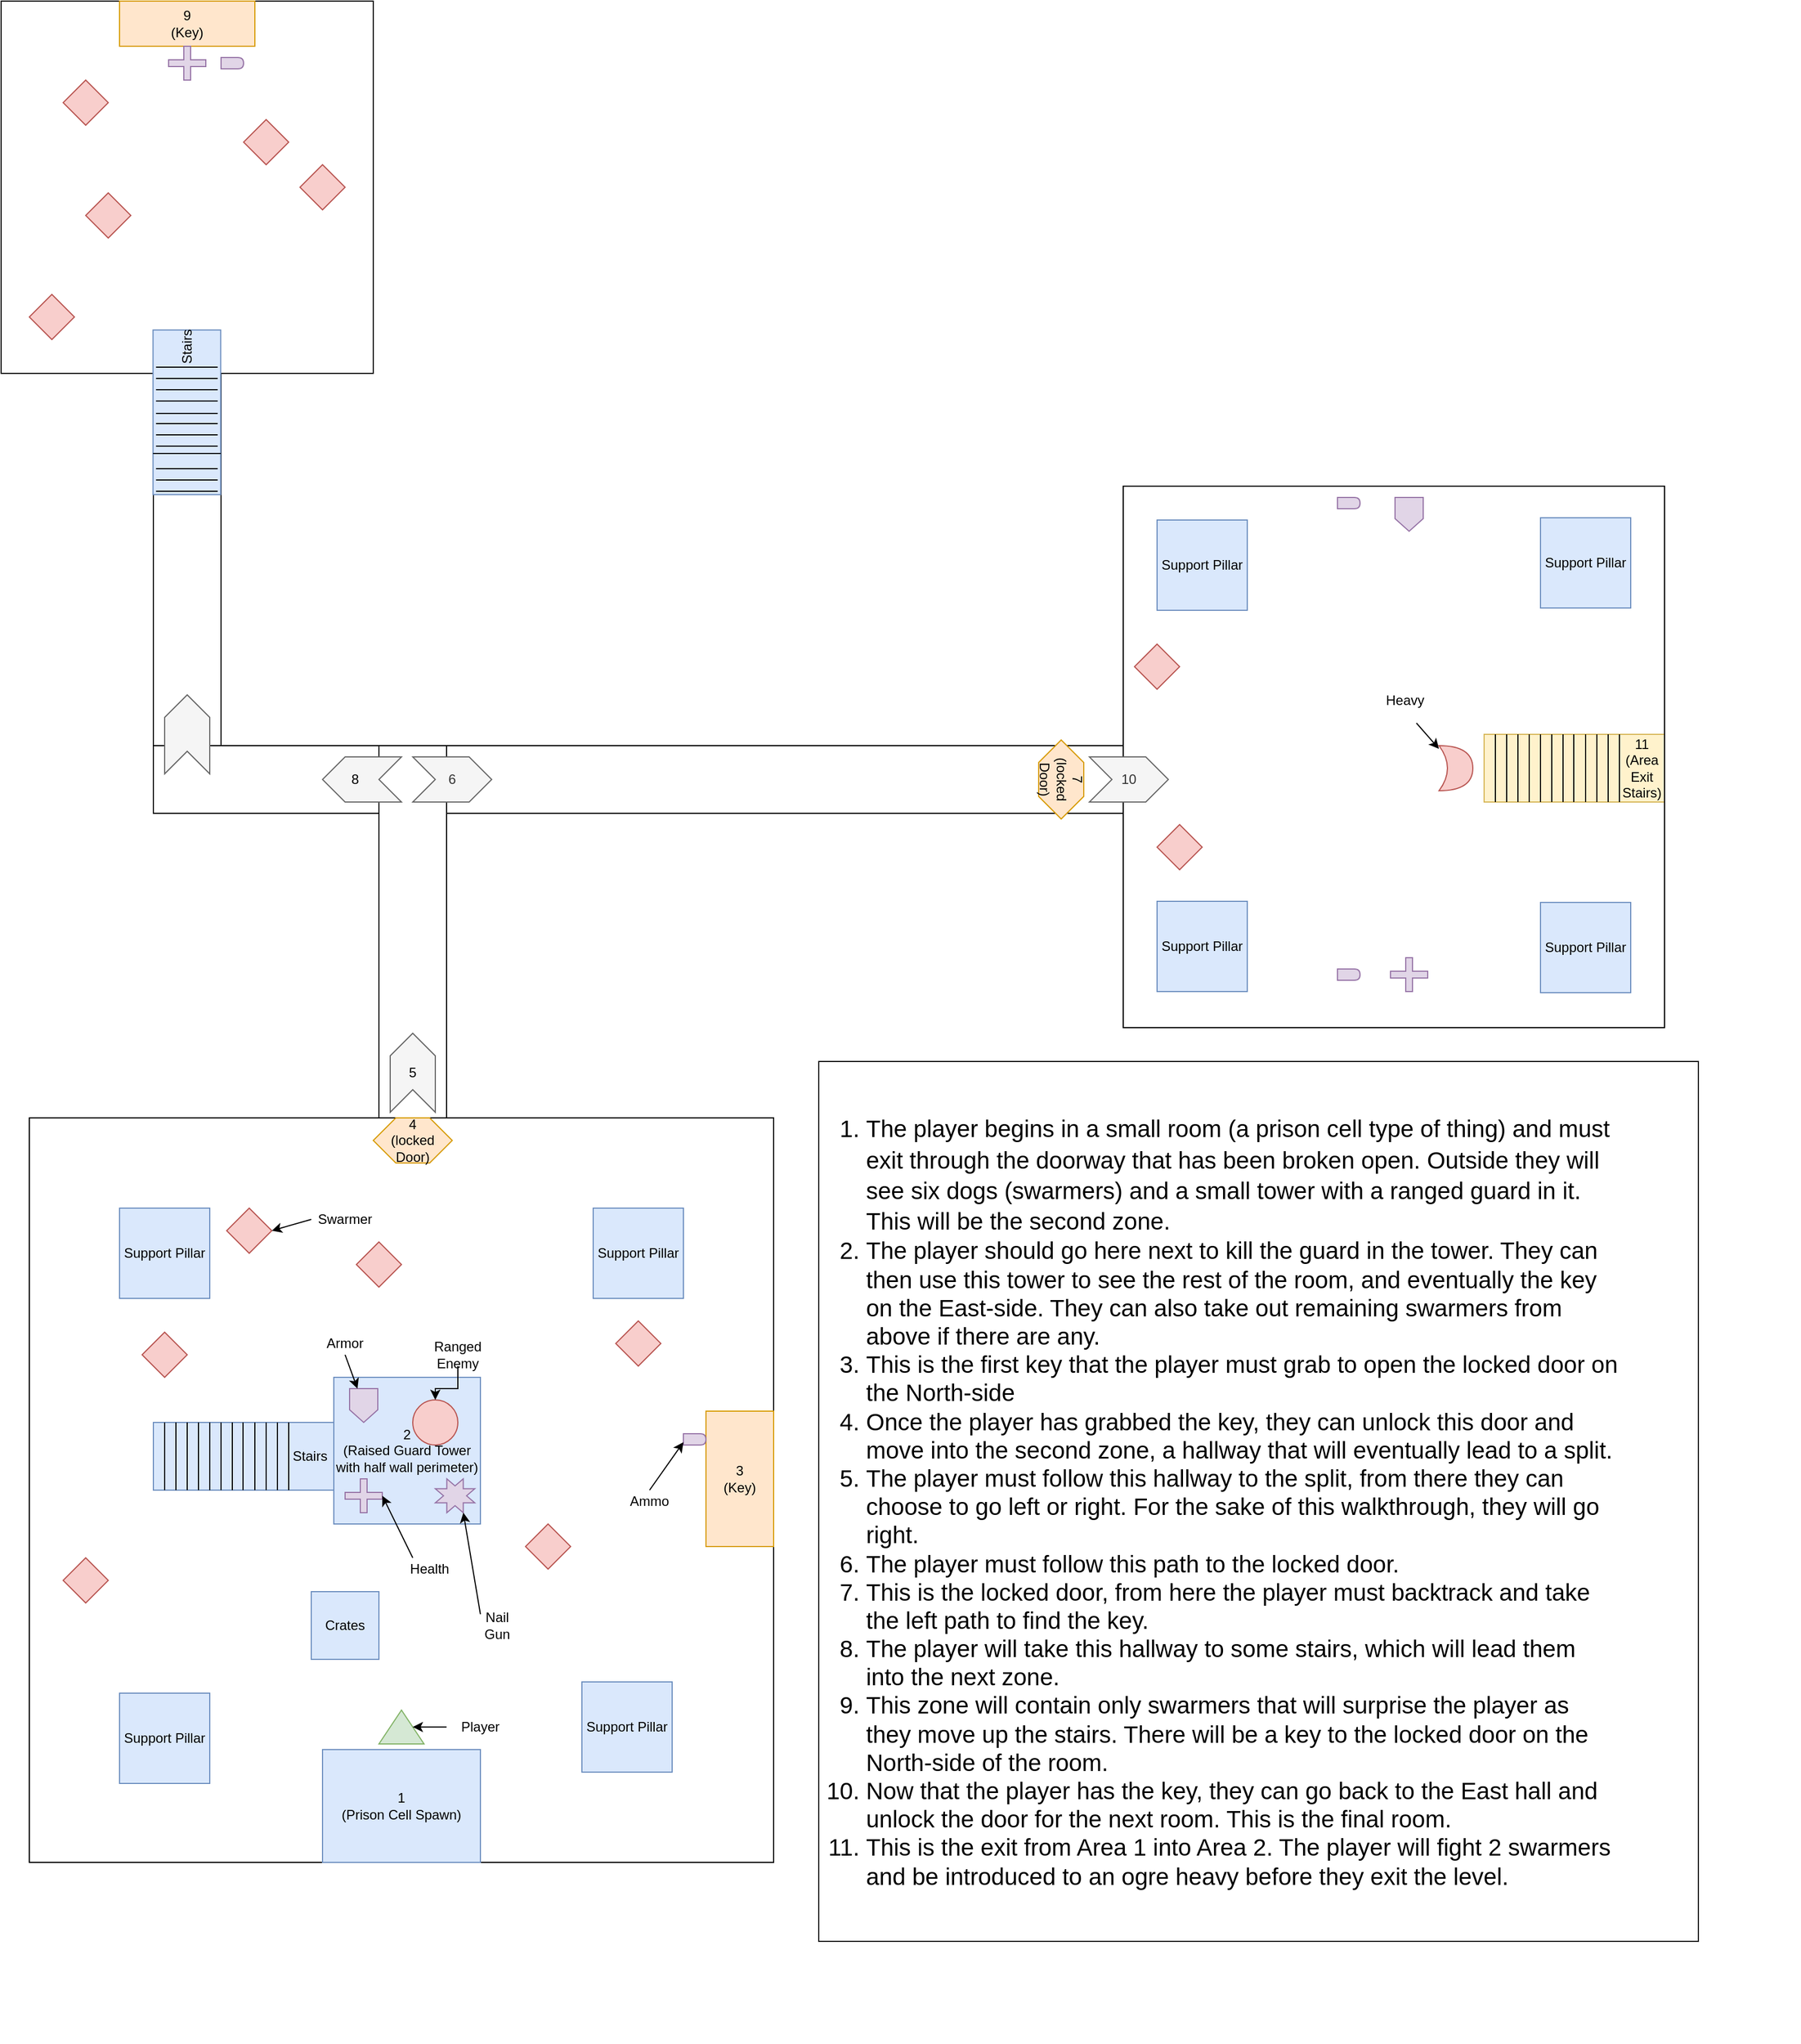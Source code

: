 <mxfile version="13.10.0" type="device"><diagram id="8v-lRkblbyif9w5Rc5iZ" name="Page-1"><mxGraphModel dx="3453" dy="3010" grid="1" gridSize="10" guides="1" tooltips="1" connect="1" arrows="1" fold="1" page="1" pageScale="1" pageWidth="850" pageHeight="1100" math="0" shadow="0"><root><mxCell id="0"/><mxCell id="1" parent="0"/><mxCell id="fHcggR1g-hDnvcwpZbSU-1" value="" style="whiteSpace=wrap;html=1;aspect=fixed;fillColor=none;" parent="1" vertex="1"><mxGeometry x="80" y="80" width="660" height="660" as="geometry"/></mxCell><mxCell id="fHcggR1g-hDnvcwpZbSU-3" value="1&lt;br&gt;(Prison Cell Spawn)" style="rounded=0;whiteSpace=wrap;html=1;fillColor=#dae8fc;strokeColor=#6c8ebf;" parent="1" vertex="1"><mxGeometry x="340" y="640" width="140" height="100" as="geometry"/></mxCell><mxCell id="fHcggR1g-hDnvcwpZbSU-4" value="Support Pillar" style="whiteSpace=wrap;html=1;aspect=fixed;fillColor=#dae8fc;strokeColor=#6c8ebf;" parent="1" vertex="1"><mxGeometry x="160" y="160" width="80" height="80" as="geometry"/></mxCell><mxCell id="fHcggR1g-hDnvcwpZbSU-26" value="" style="triangle;whiteSpace=wrap;html=1;fillColor=#d5e8d4;rotation=-90;strokeColor=#82b366;" parent="1" vertex="1"><mxGeometry x="395" y="600" width="30" height="40" as="geometry"/></mxCell><mxCell id="fHcggR1g-hDnvcwpZbSU-27" value="" style="endArrow=classic;html=1;entryX=0.5;entryY=1;entryDx=0;entryDy=0;" parent="1" target="fHcggR1g-hDnvcwpZbSU-26" edge="1"><mxGeometry width="50" height="50" relative="1" as="geometry"><mxPoint x="450" y="620" as="sourcePoint"/><mxPoint x="540" y="590" as="targetPoint"/></mxGeometry></mxCell><mxCell id="fHcggR1g-hDnvcwpZbSU-28" value="Player" style="text;html=1;strokeColor=none;fillColor=none;align=center;verticalAlign=middle;whiteSpace=wrap;rounded=0;" parent="1" vertex="1"><mxGeometry x="460" y="610" width="40" height="20" as="geometry"/></mxCell><mxCell id="fHcggR1g-hDnvcwpZbSU-30" value="Crates" style="whiteSpace=wrap;html=1;aspect=fixed;fillColor=#dae8fc;strokeColor=#6c8ebf;" parent="1" vertex="1"><mxGeometry x="330" y="500" width="60" height="60" as="geometry"/></mxCell><mxCell id="fHcggR1g-hDnvcwpZbSU-31" value="" style="rounded=0;whiteSpace=wrap;html=1;fillColor=#ffe6cc;rotation=-90;strokeColor=#d79b00;" parent="1" vertex="1"><mxGeometry x="650" y="370" width="120" height="60" as="geometry"/></mxCell><mxCell id="fHcggR1g-hDnvcwpZbSU-32" value="3&lt;br&gt;(Key)" style="text;html=1;strokeColor=none;fillColor=none;align=center;verticalAlign=middle;whiteSpace=wrap;rounded=0;" parent="1" vertex="1"><mxGeometry x="690" y="390" width="40" height="20" as="geometry"/></mxCell><mxCell id="fHcggR1g-hDnvcwpZbSU-33" value="Support Pillar" style="whiteSpace=wrap;html=1;aspect=fixed;fillColor=#dae8fc;strokeColor=#6c8ebf;" parent="1" vertex="1"><mxGeometry x="580" y="160" width="80" height="80" as="geometry"/></mxCell><mxCell id="fHcggR1g-hDnvcwpZbSU-34" value="Support Pillar" style="whiteSpace=wrap;html=1;aspect=fixed;fillColor=#dae8fc;strokeColor=#6c8ebf;" parent="1" vertex="1"><mxGeometry x="570" y="580" width="80" height="80" as="geometry"/></mxCell><mxCell id="fHcggR1g-hDnvcwpZbSU-35" value="Support Pillar" style="whiteSpace=wrap;html=1;aspect=fixed;fillColor=#dae8fc;strokeColor=#6c8ebf;" parent="1" vertex="1"><mxGeometry x="160" y="590" width="80" height="80" as="geometry"/></mxCell><mxCell id="fHcggR1g-hDnvcwpZbSU-36" value="2&lt;br&gt;(Raised Guard Tower with half wall perimeter)" style="whiteSpace=wrap;html=1;aspect=fixed;fillColor=#dae8fc;strokeColor=#6c8ebf;" parent="1" vertex="1"><mxGeometry x="350" y="310" width="130" height="130" as="geometry"/></mxCell><mxCell id="fHcggR1g-hDnvcwpZbSU-41" value="" style="group" parent="1" vertex="1" connectable="0"><mxGeometry x="1370" y="-260" width="160" height="60" as="geometry"/></mxCell><mxCell id="fHcggR1g-hDnvcwpZbSU-5" value="" style="rounded=0;whiteSpace=wrap;html=1;fillColor=#fff2cc;strokeColor=#d6b656;" parent="fHcggR1g-hDnvcwpZbSU-41" vertex="1"><mxGeometry width="160" height="60" as="geometry"/></mxCell><mxCell id="fHcggR1g-hDnvcwpZbSU-12" value="" style="endArrow=none;html=1;exitX=0.25;exitY=1;exitDx=0;exitDy=0;entryX=0.25;entryY=0;entryDx=0;entryDy=0;" parent="fHcggR1g-hDnvcwpZbSU-41" source="fHcggR1g-hDnvcwpZbSU-5" target="fHcggR1g-hDnvcwpZbSU-5" edge="1"><mxGeometry width="50" height="50" relative="1" as="geometry"><mxPoint x="30" y="50" as="sourcePoint"/><mxPoint x="80" as="targetPoint"/></mxGeometry></mxCell><mxCell id="fHcggR1g-hDnvcwpZbSU-13" value="" style="endArrow=none;html=1;exitX=0.25;exitY=1;exitDx=0;exitDy=0;entryX=0.25;entryY=0;entryDx=0;entryDy=0;" parent="fHcggR1g-hDnvcwpZbSU-41" edge="1"><mxGeometry width="50" height="50" relative="1" as="geometry"><mxPoint x="70" y="60" as="sourcePoint"/><mxPoint x="70" as="targetPoint"/></mxGeometry></mxCell><mxCell id="fHcggR1g-hDnvcwpZbSU-14" value="" style="endArrow=none;html=1;exitX=0.25;exitY=1;exitDx=0;exitDy=0;entryX=0.25;entryY=0;entryDx=0;entryDy=0;" parent="fHcggR1g-hDnvcwpZbSU-41" edge="1"><mxGeometry width="50" height="50" relative="1" as="geometry"><mxPoint x="120" y="60" as="sourcePoint"/><mxPoint x="120" as="targetPoint"/></mxGeometry></mxCell><mxCell id="fHcggR1g-hDnvcwpZbSU-15" value="" style="endArrow=none;html=1;exitX=0.25;exitY=1;exitDx=0;exitDy=0;entryX=0.25;entryY=0;entryDx=0;entryDy=0;" parent="fHcggR1g-hDnvcwpZbSU-41" edge="1"><mxGeometry width="50" height="50" relative="1" as="geometry"><mxPoint x="110" y="60" as="sourcePoint"/><mxPoint x="110" as="targetPoint"/></mxGeometry></mxCell><mxCell id="fHcggR1g-hDnvcwpZbSU-16" value="" style="endArrow=none;html=1;exitX=0.25;exitY=1;exitDx=0;exitDy=0;entryX=0.25;entryY=0;entryDx=0;entryDy=0;" parent="fHcggR1g-hDnvcwpZbSU-41" edge="1"><mxGeometry width="50" height="50" relative="1" as="geometry"><mxPoint x="100" y="60" as="sourcePoint"/><mxPoint x="100" as="targetPoint"/></mxGeometry></mxCell><mxCell id="fHcggR1g-hDnvcwpZbSU-17" value="" style="endArrow=none;html=1;exitX=0.25;exitY=1;exitDx=0;exitDy=0;entryX=0.25;entryY=0;entryDx=0;entryDy=0;" parent="fHcggR1g-hDnvcwpZbSU-41" edge="1"><mxGeometry width="50" height="50" relative="1" as="geometry"><mxPoint x="90" y="60" as="sourcePoint"/><mxPoint x="90" as="targetPoint"/></mxGeometry></mxCell><mxCell id="fHcggR1g-hDnvcwpZbSU-19" value="" style="endArrow=none;html=1;exitX=0.25;exitY=1;exitDx=0;exitDy=0;entryX=0.25;entryY=0;entryDx=0;entryDy=0;" parent="fHcggR1g-hDnvcwpZbSU-41" edge="1"><mxGeometry width="50" height="50" relative="1" as="geometry"><mxPoint x="60" y="60" as="sourcePoint"/><mxPoint x="60" as="targetPoint"/></mxGeometry></mxCell><mxCell id="fHcggR1g-hDnvcwpZbSU-20" value="" style="endArrow=none;html=1;exitX=0.25;exitY=1;exitDx=0;exitDy=0;entryX=0.25;entryY=0;entryDx=0;entryDy=0;" parent="fHcggR1g-hDnvcwpZbSU-41" edge="1"><mxGeometry width="50" height="50" relative="1" as="geometry"><mxPoint x="50" y="60" as="sourcePoint"/><mxPoint x="50" as="targetPoint"/></mxGeometry></mxCell><mxCell id="fHcggR1g-hDnvcwpZbSU-21" value="" style="endArrow=none;html=1;exitX=0.25;exitY=1;exitDx=0;exitDy=0;entryX=0.25;entryY=0;entryDx=0;entryDy=0;" parent="fHcggR1g-hDnvcwpZbSU-41" edge="1"><mxGeometry width="50" height="50" relative="1" as="geometry"><mxPoint x="30" y="60" as="sourcePoint"/><mxPoint x="30" as="targetPoint"/></mxGeometry></mxCell><mxCell id="fHcggR1g-hDnvcwpZbSU-22" value="" style="endArrow=none;html=1;exitX=0.25;exitY=1;exitDx=0;exitDy=0;entryX=0.25;entryY=0;entryDx=0;entryDy=0;" parent="fHcggR1g-hDnvcwpZbSU-41" edge="1"><mxGeometry width="50" height="50" relative="1" as="geometry"><mxPoint x="20" y="60" as="sourcePoint"/><mxPoint x="20" as="targetPoint"/></mxGeometry></mxCell><mxCell id="fHcggR1g-hDnvcwpZbSU-23" value="" style="endArrow=none;html=1;exitX=0.25;exitY=1;exitDx=0;exitDy=0;entryX=0.25;entryY=0;entryDx=0;entryDy=0;" parent="fHcggR1g-hDnvcwpZbSU-41" edge="1"><mxGeometry width="50" height="50" relative="1" as="geometry"><mxPoint x="10" y="60" as="sourcePoint"/><mxPoint x="10" as="targetPoint"/></mxGeometry></mxCell><mxCell id="fHcggR1g-hDnvcwpZbSU-24" value="" style="endArrow=none;html=1;exitX=0.25;exitY=1;exitDx=0;exitDy=0;entryX=0.25;entryY=0;entryDx=0;entryDy=0;" parent="fHcggR1g-hDnvcwpZbSU-41" edge="1"><mxGeometry width="50" height="50" relative="1" as="geometry"><mxPoint x="79.5" y="60" as="sourcePoint"/><mxPoint x="79.5" as="targetPoint"/></mxGeometry></mxCell><mxCell id="fHcggR1g-hDnvcwpZbSU-25" value="11&lt;br&gt;(Area Exit Stairs)" style="text;html=1;strokeColor=none;fillColor=none;align=center;verticalAlign=middle;whiteSpace=wrap;rounded=0;" parent="fHcggR1g-hDnvcwpZbSU-41" vertex="1"><mxGeometry x="125" y="20" width="30" height="20" as="geometry"/></mxCell><mxCell id="fHcggR1g-hDnvcwpZbSU-42" value="" style="group" parent="1" vertex="1" connectable="0"><mxGeometry x="190" y="350" width="170" height="60" as="geometry"/></mxCell><mxCell id="fHcggR1g-hDnvcwpZbSU-43" value="" style="rounded=0;whiteSpace=wrap;html=1;fillColor=#dae8fc;strokeColor=#6c8ebf;" parent="fHcggR1g-hDnvcwpZbSU-42" vertex="1"><mxGeometry width="160" height="60" as="geometry"/></mxCell><mxCell id="fHcggR1g-hDnvcwpZbSU-44" value="" style="endArrow=none;html=1;exitX=0.25;exitY=1;exitDx=0;exitDy=0;entryX=0.25;entryY=0;entryDx=0;entryDy=0;" parent="fHcggR1g-hDnvcwpZbSU-42" source="fHcggR1g-hDnvcwpZbSU-43" target="fHcggR1g-hDnvcwpZbSU-43" edge="1"><mxGeometry width="50" height="50" relative="1" as="geometry"><mxPoint x="30" y="50" as="sourcePoint"/><mxPoint x="80" as="targetPoint"/></mxGeometry></mxCell><mxCell id="fHcggR1g-hDnvcwpZbSU-45" value="" style="endArrow=none;html=1;exitX=0.25;exitY=1;exitDx=0;exitDy=0;entryX=0.25;entryY=0;entryDx=0;entryDy=0;" parent="fHcggR1g-hDnvcwpZbSU-42" edge="1"><mxGeometry width="50" height="50" relative="1" as="geometry"><mxPoint x="70" y="60" as="sourcePoint"/><mxPoint x="70" as="targetPoint"/></mxGeometry></mxCell><mxCell id="fHcggR1g-hDnvcwpZbSU-46" value="" style="endArrow=none;html=1;exitX=0.25;exitY=1;exitDx=0;exitDy=0;entryX=0.25;entryY=0;entryDx=0;entryDy=0;" parent="fHcggR1g-hDnvcwpZbSU-42" edge="1"><mxGeometry width="50" height="50" relative="1" as="geometry"><mxPoint x="120" y="60" as="sourcePoint"/><mxPoint x="120" as="targetPoint"/></mxGeometry></mxCell><mxCell id="fHcggR1g-hDnvcwpZbSU-47" value="" style="endArrow=none;html=1;exitX=0.25;exitY=1;exitDx=0;exitDy=0;entryX=0.25;entryY=0;entryDx=0;entryDy=0;" parent="fHcggR1g-hDnvcwpZbSU-42" edge="1"><mxGeometry width="50" height="50" relative="1" as="geometry"><mxPoint x="110" y="60" as="sourcePoint"/><mxPoint x="110" as="targetPoint"/></mxGeometry></mxCell><mxCell id="fHcggR1g-hDnvcwpZbSU-48" value="" style="endArrow=none;html=1;exitX=0.25;exitY=1;exitDx=0;exitDy=0;entryX=0.25;entryY=0;entryDx=0;entryDy=0;" parent="fHcggR1g-hDnvcwpZbSU-42" edge="1"><mxGeometry width="50" height="50" relative="1" as="geometry"><mxPoint x="100" y="60" as="sourcePoint"/><mxPoint x="100" as="targetPoint"/></mxGeometry></mxCell><mxCell id="fHcggR1g-hDnvcwpZbSU-49" value="" style="endArrow=none;html=1;exitX=0.25;exitY=1;exitDx=0;exitDy=0;entryX=0.25;entryY=0;entryDx=0;entryDy=0;" parent="fHcggR1g-hDnvcwpZbSU-42" edge="1"><mxGeometry width="50" height="50" relative="1" as="geometry"><mxPoint x="90" y="60" as="sourcePoint"/><mxPoint x="90" as="targetPoint"/></mxGeometry></mxCell><mxCell id="fHcggR1g-hDnvcwpZbSU-50" value="" style="endArrow=none;html=1;exitX=0.25;exitY=1;exitDx=0;exitDy=0;entryX=0.25;entryY=0;entryDx=0;entryDy=0;" parent="fHcggR1g-hDnvcwpZbSU-42" edge="1"><mxGeometry width="50" height="50" relative="1" as="geometry"><mxPoint x="60" y="60" as="sourcePoint"/><mxPoint x="60" as="targetPoint"/></mxGeometry></mxCell><mxCell id="fHcggR1g-hDnvcwpZbSU-51" value="" style="endArrow=none;html=1;exitX=0.25;exitY=1;exitDx=0;exitDy=0;entryX=0.25;entryY=0;entryDx=0;entryDy=0;" parent="fHcggR1g-hDnvcwpZbSU-42" edge="1"><mxGeometry width="50" height="50" relative="1" as="geometry"><mxPoint x="50" y="60" as="sourcePoint"/><mxPoint x="50" as="targetPoint"/></mxGeometry></mxCell><mxCell id="fHcggR1g-hDnvcwpZbSU-52" value="" style="endArrow=none;html=1;exitX=0.25;exitY=1;exitDx=0;exitDy=0;entryX=0.25;entryY=0;entryDx=0;entryDy=0;" parent="fHcggR1g-hDnvcwpZbSU-42" edge="1"><mxGeometry width="50" height="50" relative="1" as="geometry"><mxPoint x="30" y="60" as="sourcePoint"/><mxPoint x="30" as="targetPoint"/></mxGeometry></mxCell><mxCell id="fHcggR1g-hDnvcwpZbSU-53" value="" style="endArrow=none;html=1;exitX=0.25;exitY=1;exitDx=0;exitDy=0;entryX=0.25;entryY=0;entryDx=0;entryDy=0;" parent="fHcggR1g-hDnvcwpZbSU-42" edge="1"><mxGeometry width="50" height="50" relative="1" as="geometry"><mxPoint x="20" y="60" as="sourcePoint"/><mxPoint x="20" as="targetPoint"/></mxGeometry></mxCell><mxCell id="fHcggR1g-hDnvcwpZbSU-54" value="" style="endArrow=none;html=1;exitX=0.25;exitY=1;exitDx=0;exitDy=0;entryX=0.25;entryY=0;entryDx=0;entryDy=0;" parent="fHcggR1g-hDnvcwpZbSU-42" edge="1"><mxGeometry width="50" height="50" relative="1" as="geometry"><mxPoint x="10" y="60" as="sourcePoint"/><mxPoint x="10" as="targetPoint"/></mxGeometry></mxCell><mxCell id="fHcggR1g-hDnvcwpZbSU-55" value="" style="endArrow=none;html=1;exitX=0.25;exitY=1;exitDx=0;exitDy=0;entryX=0.25;entryY=0;entryDx=0;entryDy=0;" parent="fHcggR1g-hDnvcwpZbSU-42" edge="1"><mxGeometry width="50" height="50" relative="1" as="geometry"><mxPoint x="79.5" y="60" as="sourcePoint"/><mxPoint x="79.5" as="targetPoint"/></mxGeometry></mxCell><mxCell id="fHcggR1g-hDnvcwpZbSU-57" value="Stairs" style="text;html=1;strokeColor=none;fillColor=none;align=center;verticalAlign=middle;whiteSpace=wrap;rounded=0;" parent="fHcggR1g-hDnvcwpZbSU-42" vertex="1"><mxGeometry x="119" y="20" width="40" height="20" as="geometry"/></mxCell><mxCell id="fHcggR1g-hDnvcwpZbSU-58" value="" style="rhombus;whiteSpace=wrap;html=1;fillColor=#f8cecc;strokeColor=#b85450;" parent="1" vertex="1"><mxGeometry x="255" y="160" width="40" height="40" as="geometry"/></mxCell><mxCell id="fHcggR1g-hDnvcwpZbSU-59" value="" style="rhombus;whiteSpace=wrap;html=1;fillColor=#f8cecc;strokeColor=#b85450;" parent="1" vertex="1"><mxGeometry x="370" y="190" width="40" height="40" as="geometry"/></mxCell><mxCell id="fHcggR1g-hDnvcwpZbSU-60" value="" style="endArrow=classic;html=1;entryX=1;entryY=0.5;entryDx=0;entryDy=0;" parent="1" target="fHcggR1g-hDnvcwpZbSU-58" edge="1"><mxGeometry width="50" height="50" relative="1" as="geometry"><mxPoint x="330" y="170" as="sourcePoint"/><mxPoint x="400" y="110" as="targetPoint"/></mxGeometry></mxCell><mxCell id="fHcggR1g-hDnvcwpZbSU-61" value="Swarmer" style="text;html=1;strokeColor=none;fillColor=none;align=center;verticalAlign=middle;whiteSpace=wrap;rounded=0;" parent="1" vertex="1"><mxGeometry x="340" y="160" width="40" height="20" as="geometry"/></mxCell><mxCell id="fHcggR1g-hDnvcwpZbSU-62" value="" style="rhombus;whiteSpace=wrap;html=1;fillColor=#f8cecc;strokeColor=#b85450;" parent="1" vertex="1"><mxGeometry x="180" y="270" width="40" height="40" as="geometry"/></mxCell><mxCell id="fHcggR1g-hDnvcwpZbSU-63" value="" style="rhombus;whiteSpace=wrap;html=1;fillColor=#f8cecc;strokeColor=#b85450;" parent="1" vertex="1"><mxGeometry x="600" y="260" width="40" height="40" as="geometry"/></mxCell><mxCell id="fHcggR1g-hDnvcwpZbSU-64" value="" style="rhombus;whiteSpace=wrap;html=1;fillColor=#f8cecc;strokeColor=#b85450;" parent="1" vertex="1"><mxGeometry x="520" y="440" width="40" height="40" as="geometry"/></mxCell><mxCell id="fHcggR1g-hDnvcwpZbSU-65" value="" style="rhombus;whiteSpace=wrap;html=1;fillColor=#f8cecc;strokeColor=#b85450;" parent="1" vertex="1"><mxGeometry x="110" y="470" width="40" height="40" as="geometry"/></mxCell><mxCell id="fHcggR1g-hDnvcwpZbSU-66" value="" style="ellipse;whiteSpace=wrap;html=1;aspect=fixed;fillColor=#f8cecc;strokeColor=#b85450;" parent="1" vertex="1"><mxGeometry x="420" y="330" width="40" height="40" as="geometry"/></mxCell><mxCell id="fHcggR1g-hDnvcwpZbSU-68" style="edgeStyle=orthogonalEdgeStyle;rounded=0;orthogonalLoop=1;jettySize=auto;html=1;exitX=0.5;exitY=1;exitDx=0;exitDy=0;" parent="1" source="fHcggR1g-hDnvcwpZbSU-67" target="fHcggR1g-hDnvcwpZbSU-66" edge="1"><mxGeometry relative="1" as="geometry"/></mxCell><mxCell id="fHcggR1g-hDnvcwpZbSU-67" value="Ranged Enemy" style="text;html=1;strokeColor=none;fillColor=none;align=center;verticalAlign=middle;whiteSpace=wrap;rounded=0;" parent="1" vertex="1"><mxGeometry x="440" y="280" width="40" height="20" as="geometry"/></mxCell><mxCell id="fHcggR1g-hDnvcwpZbSU-69" value="" style="rounded=0;whiteSpace=wrap;html=1;rotation=-90;fillColor=none;" parent="1" vertex="1"><mxGeometry x="255" y="-115" width="330" height="60" as="geometry"/></mxCell><mxCell id="fHcggR1g-hDnvcwpZbSU-72" value="" style="shape=step;perimeter=stepPerimeter;whiteSpace=wrap;html=1;fixedSize=1;strokeColor=#666666;fillColor=#f5f5f5;rotation=-90;fontColor=#333333;" parent="1" vertex="1"><mxGeometry x="385" y="20" width="70" height="40" as="geometry"/></mxCell><mxCell id="fHcggR1g-hDnvcwpZbSU-73" value="4&lt;br&gt;(locked Door)" style="shape=hexagon;perimeter=hexagonPerimeter2;whiteSpace=wrap;html=1;fixedSize=1;strokeColor=#d79b00;fillColor=#ffe6cc;" parent="1" vertex="1"><mxGeometry x="385" y="80" width="70" height="40" as="geometry"/></mxCell><mxCell id="fHcggR1g-hDnvcwpZbSU-74" value="" style="rounded=0;whiteSpace=wrap;html=1;strokeColor=#000000;fillColor=none;" parent="1" vertex="1"><mxGeometry x="450" y="-250" width="600" height="60" as="geometry"/></mxCell><mxCell id="fHcggR1g-hDnvcwpZbSU-75" value="" style="rounded=0;whiteSpace=wrap;html=1;strokeColor=#000000;fillColor=none;" parent="1" vertex="1"><mxGeometry x="190" y="-250" width="200" height="60" as="geometry"/></mxCell><mxCell id="fHcggR1g-hDnvcwpZbSU-76" value="" style="rounded=0;whiteSpace=wrap;html=1;strokeColor=#000000;fillColor=none;rotation=-90;" parent="1" vertex="1"><mxGeometry x="55" y="-445" width="330" height="60" as="geometry"/></mxCell><mxCell id="fHcggR1g-hDnvcwpZbSU-77" value="" style="shape=step;perimeter=stepPerimeter;whiteSpace=wrap;html=1;fixedSize=1;strokeColor=#666666;fillColor=#f5f5f5;rotation=-90;fontColor=#333333;" parent="1" vertex="1"><mxGeometry x="185" y="-280" width="70" height="40" as="geometry"/></mxCell><mxCell id="fHcggR1g-hDnvcwpZbSU-78" value="" style="shape=step;perimeter=stepPerimeter;whiteSpace=wrap;html=1;fixedSize=1;strokeColor=#666666;fillColor=#f5f5f5;rotation=-180;fontColor=#333333;" parent="1" vertex="1"><mxGeometry x="340" y="-240" width="70" height="40" as="geometry"/></mxCell><mxCell id="fHcggR1g-hDnvcwpZbSU-79" value="6" style="shape=step;perimeter=stepPerimeter;whiteSpace=wrap;html=1;fixedSize=1;strokeColor=#666666;fillColor=#f5f5f5;rotation=0;fontColor=#333333;" parent="1" vertex="1"><mxGeometry x="420" y="-240" width="70" height="40" as="geometry"/></mxCell><mxCell id="fHcggR1g-hDnvcwpZbSU-81" value="" style="whiteSpace=wrap;html=1;aspect=fixed;strokeColor=#000000;fillColor=none;" parent="1" vertex="1"><mxGeometry x="1050" y="-480" width="480" height="480" as="geometry"/></mxCell><mxCell id="fHcggR1g-hDnvcwpZbSU-82" value="" style="whiteSpace=wrap;html=1;aspect=fixed;strokeColor=#000000;fillColor=none;" parent="1" vertex="1"><mxGeometry x="55" y="-910" width="330" height="330" as="geometry"/></mxCell><mxCell id="fHcggR1g-hDnvcwpZbSU-83" value="" style="group;rotation=-90;" parent="1" vertex="1" connectable="0"><mxGeometry x="149.5" y="-572.5" width="155" height="60" as="geometry"/></mxCell><mxCell id="fHcggR1g-hDnvcwpZbSU-84" value="" style="rounded=0;whiteSpace=wrap;html=1;fillColor=#dae8fc;strokeColor=#6c8ebf;rotation=-90;" parent="fHcggR1g-hDnvcwpZbSU-83" vertex="1"><mxGeometry x="-2.735" y="-3" width="145.882" height="60" as="geometry"/></mxCell><mxCell id="fHcggR1g-hDnvcwpZbSU-85" value="" style="endArrow=none;html=1;exitX=0.25;exitY=1;exitDx=0;exitDy=0;entryX=0.25;entryY=0;entryDx=0;entryDy=0;" parent="fHcggR1g-hDnvcwpZbSU-83" source="fHcggR1g-hDnvcwpZbSU-84" target="fHcggR1g-hDnvcwpZbSU-84" edge="1"><mxGeometry width="50" height="50" relative="1" as="geometry"><mxPoint x="88.441" y="77" as="sourcePoint"/><mxPoint x="42.853" y="27" as="targetPoint"/></mxGeometry></mxCell><mxCell id="fHcggR1g-hDnvcwpZbSU-86" value="" style="endArrow=none;html=1;exitX=0.25;exitY=1;exitDx=0;exitDy=0;entryX=0.25;entryY=0;entryDx=0;entryDy=0;" parent="fHcggR1g-hDnvcwpZbSU-83" edge="1"><mxGeometry width="50" height="50" relative="1" as="geometry"><mxPoint x="97.559" y="37" as="sourcePoint"/><mxPoint x="42.853" y="37" as="targetPoint"/></mxGeometry></mxCell><mxCell id="fHcggR1g-hDnvcwpZbSU-87" value="" style="endArrow=none;html=1;exitX=0.25;exitY=1;exitDx=0;exitDy=0;entryX=0.25;entryY=0;entryDx=0;entryDy=0;" parent="fHcggR1g-hDnvcwpZbSU-83" edge="1"><mxGeometry width="50" height="50" relative="1" as="geometry"><mxPoint x="97.559" y="-13" as="sourcePoint"/><mxPoint x="42.853" y="-13" as="targetPoint"/></mxGeometry></mxCell><mxCell id="fHcggR1g-hDnvcwpZbSU-88" value="" style="endArrow=none;html=1;exitX=0.25;exitY=1;exitDx=0;exitDy=0;entryX=0.25;entryY=0;entryDx=0;entryDy=0;" parent="fHcggR1g-hDnvcwpZbSU-83" edge="1"><mxGeometry width="50" height="50" relative="1" as="geometry"><mxPoint x="97.559" y="-3" as="sourcePoint"/><mxPoint x="42.853" y="-3" as="targetPoint"/></mxGeometry></mxCell><mxCell id="fHcggR1g-hDnvcwpZbSU-89" value="" style="endArrow=none;html=1;exitX=0.25;exitY=1;exitDx=0;exitDy=0;entryX=0.25;entryY=0;entryDx=0;entryDy=0;" parent="fHcggR1g-hDnvcwpZbSU-83" edge="1"><mxGeometry width="50" height="50" relative="1" as="geometry"><mxPoint x="97.559" y="7" as="sourcePoint"/><mxPoint x="42.853" y="7" as="targetPoint"/></mxGeometry></mxCell><mxCell id="fHcggR1g-hDnvcwpZbSU-90" value="" style="endArrow=none;html=1;exitX=0.25;exitY=1;exitDx=0;exitDy=0;entryX=0.25;entryY=0;entryDx=0;entryDy=0;" parent="fHcggR1g-hDnvcwpZbSU-83" edge="1"><mxGeometry width="50" height="50" relative="1" as="geometry"><mxPoint x="97.559" y="17" as="sourcePoint"/><mxPoint x="42.853" y="17" as="targetPoint"/></mxGeometry></mxCell><mxCell id="fHcggR1g-hDnvcwpZbSU-91" value="" style="endArrow=none;html=1;exitX=0.25;exitY=1;exitDx=0;exitDy=0;entryX=0.25;entryY=0;entryDx=0;entryDy=0;" parent="fHcggR1g-hDnvcwpZbSU-83" edge="1"><mxGeometry width="50" height="50" relative="1" as="geometry"><mxPoint x="97.559" y="47" as="sourcePoint"/><mxPoint x="42.853" y="47" as="targetPoint"/></mxGeometry></mxCell><mxCell id="fHcggR1g-hDnvcwpZbSU-92" value="" style="endArrow=none;html=1;exitX=0.25;exitY=1;exitDx=0;exitDy=0;entryX=0.25;entryY=0;entryDx=0;entryDy=0;" parent="fHcggR1g-hDnvcwpZbSU-83" edge="1"><mxGeometry width="50" height="50" relative="1" as="geometry"><mxPoint x="97.559" y="57" as="sourcePoint"/><mxPoint x="42.853" y="57" as="targetPoint"/></mxGeometry></mxCell><mxCell id="fHcggR1g-hDnvcwpZbSU-93" value="" style="endArrow=none;html=1;exitX=0.25;exitY=1;exitDx=0;exitDy=0;entryX=0.25;entryY=0;entryDx=0;entryDy=0;" parent="fHcggR1g-hDnvcwpZbSU-83" edge="1"><mxGeometry width="50" height="50" relative="1" as="geometry"><mxPoint x="97.559" y="77" as="sourcePoint"/><mxPoint x="42.853" y="77" as="targetPoint"/></mxGeometry></mxCell><mxCell id="fHcggR1g-hDnvcwpZbSU-94" value="" style="endArrow=none;html=1;exitX=0.25;exitY=1;exitDx=0;exitDy=0;entryX=0.25;entryY=0;entryDx=0;entryDy=0;" parent="fHcggR1g-hDnvcwpZbSU-83" edge="1"><mxGeometry width="50" height="50" relative="1" as="geometry"><mxPoint x="97.559" y="87" as="sourcePoint"/><mxPoint x="42.853" y="87" as="targetPoint"/></mxGeometry></mxCell><mxCell id="fHcggR1g-hDnvcwpZbSU-95" value="" style="endArrow=none;html=1;exitX=0.25;exitY=1;exitDx=0;exitDy=0;entryX=0.25;entryY=0;entryDx=0;entryDy=0;" parent="fHcggR1g-hDnvcwpZbSU-83" edge="1"><mxGeometry width="50" height="50" relative="1" as="geometry"><mxPoint x="97.559" y="97" as="sourcePoint"/><mxPoint x="42.853" y="97" as="targetPoint"/></mxGeometry></mxCell><mxCell id="fHcggR1g-hDnvcwpZbSU-96" value="" style="endArrow=none;html=1;exitX=0.25;exitY=1;exitDx=0;exitDy=0;entryX=0.25;entryY=0;entryDx=0;entryDy=0;" parent="fHcggR1g-hDnvcwpZbSU-83" edge="1"><mxGeometry width="50" height="50" relative="1" as="geometry"><mxPoint x="97.559" y="28" as="sourcePoint"/><mxPoint x="42.853" y="28" as="targetPoint"/></mxGeometry></mxCell><mxCell id="fHcggR1g-hDnvcwpZbSU-97" value="Stairs" style="text;html=1;strokeColor=none;fillColor=none;align=center;verticalAlign=middle;whiteSpace=wrap;rounded=0;rotation=-90;" parent="fHcggR1g-hDnvcwpZbSU-83" vertex="1"><mxGeometry x="51.971" y="-42" width="36.471" height="20" as="geometry"/></mxCell><mxCell id="fHcggR1g-hDnvcwpZbSU-99" value="" style="rhombus;whiteSpace=wrap;html=1;fillColor=#f8cecc;strokeColor=#b85450;" parent="1" vertex="1"><mxGeometry x="110" y="-840" width="40" height="40" as="geometry"/></mxCell><mxCell id="fHcggR1g-hDnvcwpZbSU-102" value="" style="rhombus;whiteSpace=wrap;html=1;fillColor=#f8cecc;strokeColor=#b85450;" parent="1" vertex="1"><mxGeometry x="270" y="-805" width="40" height="40" as="geometry"/></mxCell><mxCell id="fHcggR1g-hDnvcwpZbSU-103" value="" style="rhombus;whiteSpace=wrap;html=1;fillColor=#f8cecc;strokeColor=#b85450;" parent="1" vertex="1"><mxGeometry x="320" y="-765" width="40" height="40" as="geometry"/></mxCell><mxCell id="fHcggR1g-hDnvcwpZbSU-104" value="" style="rhombus;whiteSpace=wrap;html=1;fillColor=#f8cecc;strokeColor=#b85450;" parent="1" vertex="1"><mxGeometry x="130" y="-740" width="40" height="40" as="geometry"/></mxCell><mxCell id="fHcggR1g-hDnvcwpZbSU-105" value="" style="rhombus;whiteSpace=wrap;html=1;fillColor=#f8cecc;strokeColor=#b85450;" parent="1" vertex="1"><mxGeometry x="80" y="-650" width="40" height="40" as="geometry"/></mxCell><mxCell id="fHcggR1g-hDnvcwpZbSU-106" value="9&lt;br&gt;(Key)" style="rounded=0;whiteSpace=wrap;html=1;strokeColor=#d79b00;fillColor=#ffe6cc;" parent="1" vertex="1"><mxGeometry x="160" y="-910" width="120" height="40" as="geometry"/></mxCell><mxCell id="fHcggR1g-hDnvcwpZbSU-107" value="8" style="text;html=1;strokeColor=none;fillColor=none;align=center;verticalAlign=middle;whiteSpace=wrap;rounded=0;" parent="1" vertex="1"><mxGeometry x="349" y="-230" width="40" height="20" as="geometry"/></mxCell><mxCell id="fHcggR1g-hDnvcwpZbSU-108" value="5" style="text;html=1;strokeColor=none;fillColor=none;align=center;verticalAlign=middle;whiteSpace=wrap;rounded=0;" parent="1" vertex="1"><mxGeometry x="400" y="30" width="40" height="20" as="geometry"/></mxCell><mxCell id="fHcggR1g-hDnvcwpZbSU-109" value="10" style="shape=step;perimeter=stepPerimeter;whiteSpace=wrap;html=1;fixedSize=1;strokeColor=#666666;fillColor=#f5f5f5;rotation=0;fontColor=#333333;" parent="1" vertex="1"><mxGeometry x="1020" y="-240" width="70" height="40" as="geometry"/></mxCell><mxCell id="fHcggR1g-hDnvcwpZbSU-112" value="Support Pillar" style="whiteSpace=wrap;html=1;aspect=fixed;fillColor=#dae8fc;strokeColor=#6c8ebf;" parent="1" vertex="1"><mxGeometry x="1080" y="-112" width="80" height="80" as="geometry"/></mxCell><mxCell id="fHcggR1g-hDnvcwpZbSU-113" value="Support Pillar" style="whiteSpace=wrap;html=1;aspect=fixed;fillColor=#dae8fc;strokeColor=#6c8ebf;" parent="1" vertex="1"><mxGeometry x="1420" y="-452" width="80" height="80" as="geometry"/></mxCell><mxCell id="fHcggR1g-hDnvcwpZbSU-114" value="Support Pillar" style="whiteSpace=wrap;html=1;aspect=fixed;fillColor=#dae8fc;strokeColor=#6c8ebf;" parent="1" vertex="1"><mxGeometry x="1420" y="-111" width="80" height="80" as="geometry"/></mxCell><mxCell id="fHcggR1g-hDnvcwpZbSU-115" value="Support Pillar" style="whiteSpace=wrap;html=1;aspect=fixed;fillColor=#dae8fc;strokeColor=#6c8ebf;" parent="1" vertex="1"><mxGeometry x="1080" y="-450" width="80" height="80" as="geometry"/></mxCell><mxCell id="fHcggR1g-hDnvcwpZbSU-117" value="7&lt;br&gt;(locked Door)" style="shape=hexagon;perimeter=hexagonPerimeter2;whiteSpace=wrap;html=1;fixedSize=1;strokeColor=#d79b00;fillColor=#ffe6cc;rotation=90;" parent="1" vertex="1"><mxGeometry x="960" y="-240" width="70" height="40" as="geometry"/></mxCell><mxCell id="fHcggR1g-hDnvcwpZbSU-119" value="" style="rhombus;whiteSpace=wrap;html=1;fillColor=#f8cecc;strokeColor=#b85450;" parent="1" vertex="1"><mxGeometry x="1080" y="-180" width="40" height="40" as="geometry"/></mxCell><mxCell id="fHcggR1g-hDnvcwpZbSU-121" value="" style="rhombus;whiteSpace=wrap;html=1;fillColor=#f8cecc;strokeColor=#b85450;" parent="1" vertex="1"><mxGeometry x="1060" y="-340" width="40" height="40" as="geometry"/></mxCell><mxCell id="fHcggR1g-hDnvcwpZbSU-124" value="" style="shape=xor;whiteSpace=wrap;html=1;strokeColor=#b85450;fillColor=#f8cecc;" parent="1" vertex="1"><mxGeometry x="1330" y="-250" width="30" height="40" as="geometry"/></mxCell><mxCell id="fHcggR1g-hDnvcwpZbSU-125" value="" style="endArrow=classic;html=1;" parent="1" target="fHcggR1g-hDnvcwpZbSU-124" edge="1"><mxGeometry width="50" height="50" relative="1" as="geometry"><mxPoint x="1310" y="-270" as="sourcePoint"/><mxPoint x="1360" y="-320" as="targetPoint"/></mxGeometry></mxCell><mxCell id="fHcggR1g-hDnvcwpZbSU-126" value="Heavy" style="text;html=1;strokeColor=none;fillColor=none;align=center;verticalAlign=middle;whiteSpace=wrap;rounded=0;" parent="1" vertex="1"><mxGeometry x="1280" y="-300" width="40" height="20" as="geometry"/></mxCell><mxCell id="fHcggR1g-hDnvcwpZbSU-129" value="" style="group" parent="1" vertex="1" connectable="0"><mxGeometry x="780" y="30" width="870" height="870" as="geometry"/></mxCell><mxCell id="fHcggR1g-hDnvcwpZbSU-127" value="" style="whiteSpace=wrap;html=1;aspect=fixed;strokeColor=#000000;" parent="fHcggR1g-hDnvcwpZbSU-129" vertex="1"><mxGeometry width="780" height="780" as="geometry"/></mxCell><mxCell id="fHcggR1g-hDnvcwpZbSU-128" value="&lt;ol style=&quot;font-size: 21px&quot;&gt;&lt;li style=&quot;font-size: 21px ; line-height: 130%&quot;&gt;The player begins in a small room (a prison cell type of thing) and must exit through the doorway that has been broken open. Outside they will see six dogs (swarmers) and a small tower with a ranged guard in it. This will be the second zone.&lt;/li&gt;&lt;li style=&quot;font-size: 21px&quot;&gt;The player should go here next to kill the guard in the tower. They can then use this tower to see the rest of the room, and eventually the key on the East-side. They can also take out remaining swarmers from above if there are any.&lt;/li&gt;&lt;li style=&quot;font-size: 21px&quot;&gt;This is the first key that the player must grab to open the locked door on the North-side&amp;nbsp;&lt;/li&gt;&lt;li style=&quot;font-size: 21px&quot;&gt;Once the player has grabbed the key, they can unlock this door and move into the second zone, a hallway that will eventually lead to a split.&lt;/li&gt;&lt;li style=&quot;font-size: 21px&quot;&gt;The player must follow this hallway to the split, from there they can choose to go left or right. For the sake of this walkthrough, they will go right.&lt;/li&gt;&lt;li style=&quot;font-size: 21px&quot;&gt;The player must follow this path to the locked door.&lt;/li&gt;&lt;li style=&quot;font-size: 21px&quot;&gt;This is the locked door, from here the player must backtrack and take the left path to find the key.&lt;/li&gt;&lt;li style=&quot;font-size: 21px&quot;&gt;The player will take this hallway to some stairs, which will lead them into the next zone.&lt;/li&gt;&lt;li style=&quot;font-size: 21px&quot;&gt;This zone will contain only swarmers that will surprise the player as they move up the stairs. There will be a key to the locked door on the North-side of the room.&lt;/li&gt;&lt;li style=&quot;font-size: 21px&quot;&gt;Now that the player has the key, they can go back to the East hall and unlock the door for the next room. This is the final room.&lt;/li&gt;&lt;li style=&quot;font-size: 21px&quot;&gt;This is the exit from Area 1 into Area 2. The player will fight 2 swarmers and be introduced to an ogre heavy before they exit the level.&lt;/li&gt;&lt;/ol&gt;" style="text;html=1;strokeColor=none;fillColor=none;align=left;verticalAlign=middle;whiteSpace=wrap;rounded=0;fontSize=21;" parent="fHcggR1g-hDnvcwpZbSU-129" vertex="1"><mxGeometry y="380" width="710" height="20" as="geometry"/></mxCell><mxCell id="QGy2KX9BbclEPJHJus-S-1" value="" style="shape=cross;whiteSpace=wrap;html=1;fillColor=#e1d5e7;strokeColor=#9673a6;" vertex="1" parent="1"><mxGeometry x="360" y="400" width="33" height="30" as="geometry"/></mxCell><mxCell id="QGy2KX9BbclEPJHJus-S-2" value="" style="endArrow=classic;html=1;entryX=1;entryY=0.5;entryDx=0;entryDy=0;entryPerimeter=0;" edge="1" parent="1" target="QGy2KX9BbclEPJHJus-S-1"><mxGeometry width="50" height="50" relative="1" as="geometry"><mxPoint x="420" y="470" as="sourcePoint"/><mxPoint x="470" y="420" as="targetPoint"/></mxGeometry></mxCell><mxCell id="QGy2KX9BbclEPJHJus-S-3" value="Health" style="text;html=1;strokeColor=none;fillColor=none;align=center;verticalAlign=middle;whiteSpace=wrap;rounded=0;" vertex="1" parent="1"><mxGeometry x="415" y="470" width="40" height="20" as="geometry"/></mxCell><mxCell id="QGy2KX9BbclEPJHJus-S-4" value="" style="shape=offPageConnector;whiteSpace=wrap;html=1;fillColor=#e1d5e7;strokeColor=#9673a6;" vertex="1" parent="1"><mxGeometry x="364" y="320" width="25" height="30" as="geometry"/></mxCell><mxCell id="QGy2KX9BbclEPJHJus-S-5" value="" style="endArrow=classic;html=1;" edge="1" parent="1" target="QGy2KX9BbclEPJHJus-S-4"><mxGeometry width="50" height="50" relative="1" as="geometry"><mxPoint x="360" y="290" as="sourcePoint"/><mxPoint x="410" y="240" as="targetPoint"/></mxGeometry></mxCell><mxCell id="QGy2KX9BbclEPJHJus-S-6" value="Armor" style="text;html=1;strokeColor=none;fillColor=none;align=center;verticalAlign=middle;whiteSpace=wrap;rounded=0;" vertex="1" parent="1"><mxGeometry x="340" y="270" width="40" height="20" as="geometry"/></mxCell><mxCell id="QGy2KX9BbclEPJHJus-S-7" value="" style="shape=cross;whiteSpace=wrap;html=1;fillColor=#e1d5e7;strokeColor=#9673a6;" vertex="1" parent="1"><mxGeometry x="203.5" y="-870" width="33" height="30" as="geometry"/></mxCell><mxCell id="QGy2KX9BbclEPJHJus-S-8" value="" style="shape=cross;whiteSpace=wrap;html=1;fillColor=#e1d5e7;strokeColor=#9673a6;" vertex="1" parent="1"><mxGeometry x="1287" y="-62" width="33" height="30" as="geometry"/></mxCell><mxCell id="QGy2KX9BbclEPJHJus-S-9" value="" style="shape=offPageConnector;whiteSpace=wrap;html=1;fillColor=#e1d5e7;strokeColor=#9673a6;" vertex="1" parent="1"><mxGeometry x="1291" y="-470" width="25" height="30" as="geometry"/></mxCell><mxCell id="QGy2KX9BbclEPJHJus-S-10" value="" style="verticalLabelPosition=bottom;verticalAlign=top;html=1;shape=mxgraph.basic.8_point_star;fillColor=#e1d5e7;strokeColor=#9673a6;" vertex="1" parent="1"><mxGeometry x="440" y="400" width="35" height="30" as="geometry"/></mxCell><mxCell id="QGy2KX9BbclEPJHJus-S-11" value="" style="endArrow=classic;html=1;entryX=0.71;entryY=1;entryDx=0;entryDy=0;entryPerimeter=0;" edge="1" parent="1" target="QGy2KX9BbclEPJHJus-S-10"><mxGeometry width="50" height="50" relative="1" as="geometry"><mxPoint x="480" y="520" as="sourcePoint"/><mxPoint x="530" y="490" as="targetPoint"/></mxGeometry></mxCell><mxCell id="QGy2KX9BbclEPJHJus-S-12" value="Nail Gun" style="text;html=1;strokeColor=none;fillColor=none;align=center;verticalAlign=middle;whiteSpace=wrap;rounded=0;" vertex="1" parent="1"><mxGeometry x="475" y="520" width="40" height="20" as="geometry"/></mxCell><mxCell id="QGy2KX9BbclEPJHJus-S-13" value="" style="shape=delay;whiteSpace=wrap;html=1;fillColor=#e1d5e7;strokeColor=#9673a6;" vertex="1" parent="1"><mxGeometry x="660" y="360" width="20" height="10" as="geometry"/></mxCell><mxCell id="QGy2KX9BbclEPJHJus-S-14" value="" style="endArrow=classic;html=1;entryX=0;entryY=0.75;entryDx=0;entryDy=0;" edge="1" parent="1" target="QGy2KX9BbclEPJHJus-S-13"><mxGeometry width="50" height="50" relative="1" as="geometry"><mxPoint x="630" y="410" as="sourcePoint"/><mxPoint x="650" y="390" as="targetPoint"/></mxGeometry></mxCell><mxCell id="QGy2KX9BbclEPJHJus-S-15" value="Ammo" style="text;html=1;strokeColor=none;fillColor=none;align=center;verticalAlign=middle;whiteSpace=wrap;rounded=0;" vertex="1" parent="1"><mxGeometry x="610" y="410" width="40" height="20" as="geometry"/></mxCell><mxCell id="QGy2KX9BbclEPJHJus-S-16" value="" style="shape=delay;whiteSpace=wrap;html=1;fillColor=#e1d5e7;strokeColor=#9673a6;" vertex="1" parent="1"><mxGeometry x="1240" y="-470" width="20" height="10" as="geometry"/></mxCell><mxCell id="QGy2KX9BbclEPJHJus-S-17" value="" style="shape=delay;whiteSpace=wrap;html=1;fillColor=#e1d5e7;strokeColor=#9673a6;" vertex="1" parent="1"><mxGeometry x="1240" y="-52" width="20" height="10" as="geometry"/></mxCell><mxCell id="QGy2KX9BbclEPJHJus-S-18" value="" style="shape=delay;whiteSpace=wrap;html=1;fillColor=#e1d5e7;strokeColor=#9673a6;" vertex="1" parent="1"><mxGeometry x="250" y="-860" width="20" height="10" as="geometry"/></mxCell></root></mxGraphModel></diagram></mxfile>